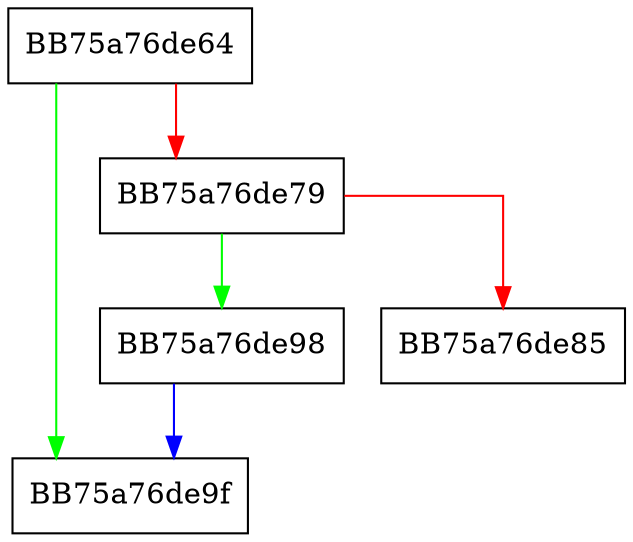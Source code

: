 digraph DnsGetCacheDataTable {
  node [shape="box"];
  graph [splines=ortho];
  BB75a76de64 -> BB75a76de9f [color="green"];
  BB75a76de64 -> BB75a76de79 [color="red"];
  BB75a76de79 -> BB75a76de98 [color="green"];
  BB75a76de79 -> BB75a76de85 [color="red"];
  BB75a76de98 -> BB75a76de9f [color="blue"];
}